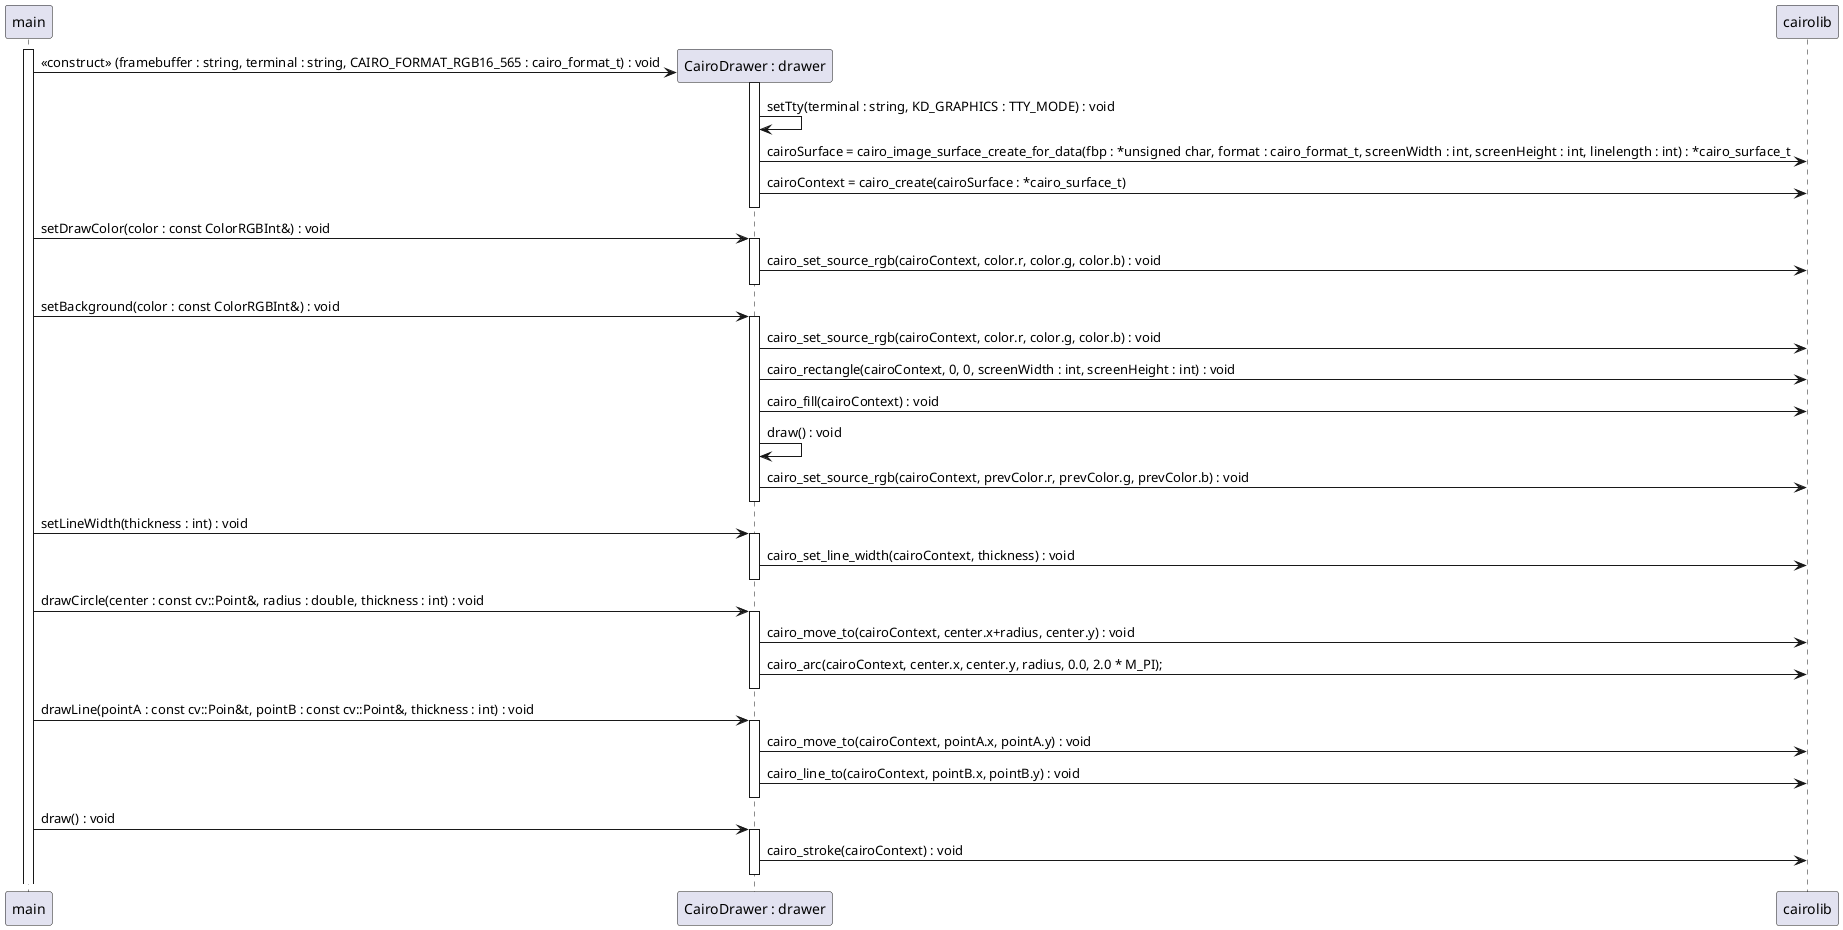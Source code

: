 @startuml

participant main as "main"
participant cairo as "CairoDrawer : drawer"
participant ca as "cairolib"

activate main

create cairo
main -> cairo : <<construct>> (framebuffer : string, terminal : string, CAIRO_FORMAT_RGB16_565 : cairo_format_t) : void
activate cairo
cairo -> cairo : setTty(terminal : string, KD_GRAPHICS : TTY_MODE) : void
cairo -> ca : cairoSurface = cairo_image_surface_create_for_data(fbp : *unsigned char, format : cairo_format_t, screenWidth : int, screenHeight : int, linelength : int) : *cairo_surface_t
cairo -> ca : cairoContext = cairo_create(cairoSurface : *cairo_surface_t)
cairo -[hidden]> ca
deactivate cairo

main -> cairo : setDrawColor(color : const ColorRGBInt&) : void
activate cairo
cairo -> ca : cairo_set_source_rgb(cairoContext, color.r, color.g, color.b) : void
cairo -[hidden]> ca
deactivate cairo

main -> cairo : setBackground(color : const ColorRGBInt&) : void
activate cairo
cairo -> ca : cairo_set_source_rgb(cairoContext, color.r, color.g, color.b) : void
cairo -> ca : cairo_rectangle(cairoContext, 0, 0, screenWidth : int, screenHeight : int) : void
cairo -> ca : cairo_fill(cairoContext) : void
cairo -> cairo : draw() : void
cairo -> ca : cairo_set_source_rgb(cairoContext, prevColor.r, prevColor.g, prevColor.b) : void
cairo -[hidden]> ca
deactivate cairo

main -> cairo : setLineWidth(thickness : int) : void
activate cairo
cairo -> ca : cairo_set_line_width(cairoContext, thickness) : void
cairo -[hidden]> ca
deactivate cairo

main -> cairo : drawCircle(center : const cv::Point&, radius : double, thickness : int) : void
activate cairo
cairo -> ca : cairo_move_to(cairoContext, center.x+radius, center.y) : void
cairo -> ca : cairo_arc(cairoContext, center.x, center.y, radius, 0.0, 2.0 * M_PI);
cairo -[hidden]> ca
deactivate cairo

main -> cairo : drawLine(pointA : const cv::Poin&t, pointB : const cv::Point&, thickness : int) : void
activate cairo
cairo -> ca : cairo_move_to(cairoContext, pointA.x, pointA.y) : void
cairo -> ca : cairo_line_to(cairoContext, pointB.x, pointB.y) : void
cairo -[hidden]> ca
deactivate cairo

main -> cairo : draw() : void
activate cairo
cairo -> ca : cairo_stroke(cairoContext) : void
cairo -[hidden]> ca
deactivate cairo



@enduml